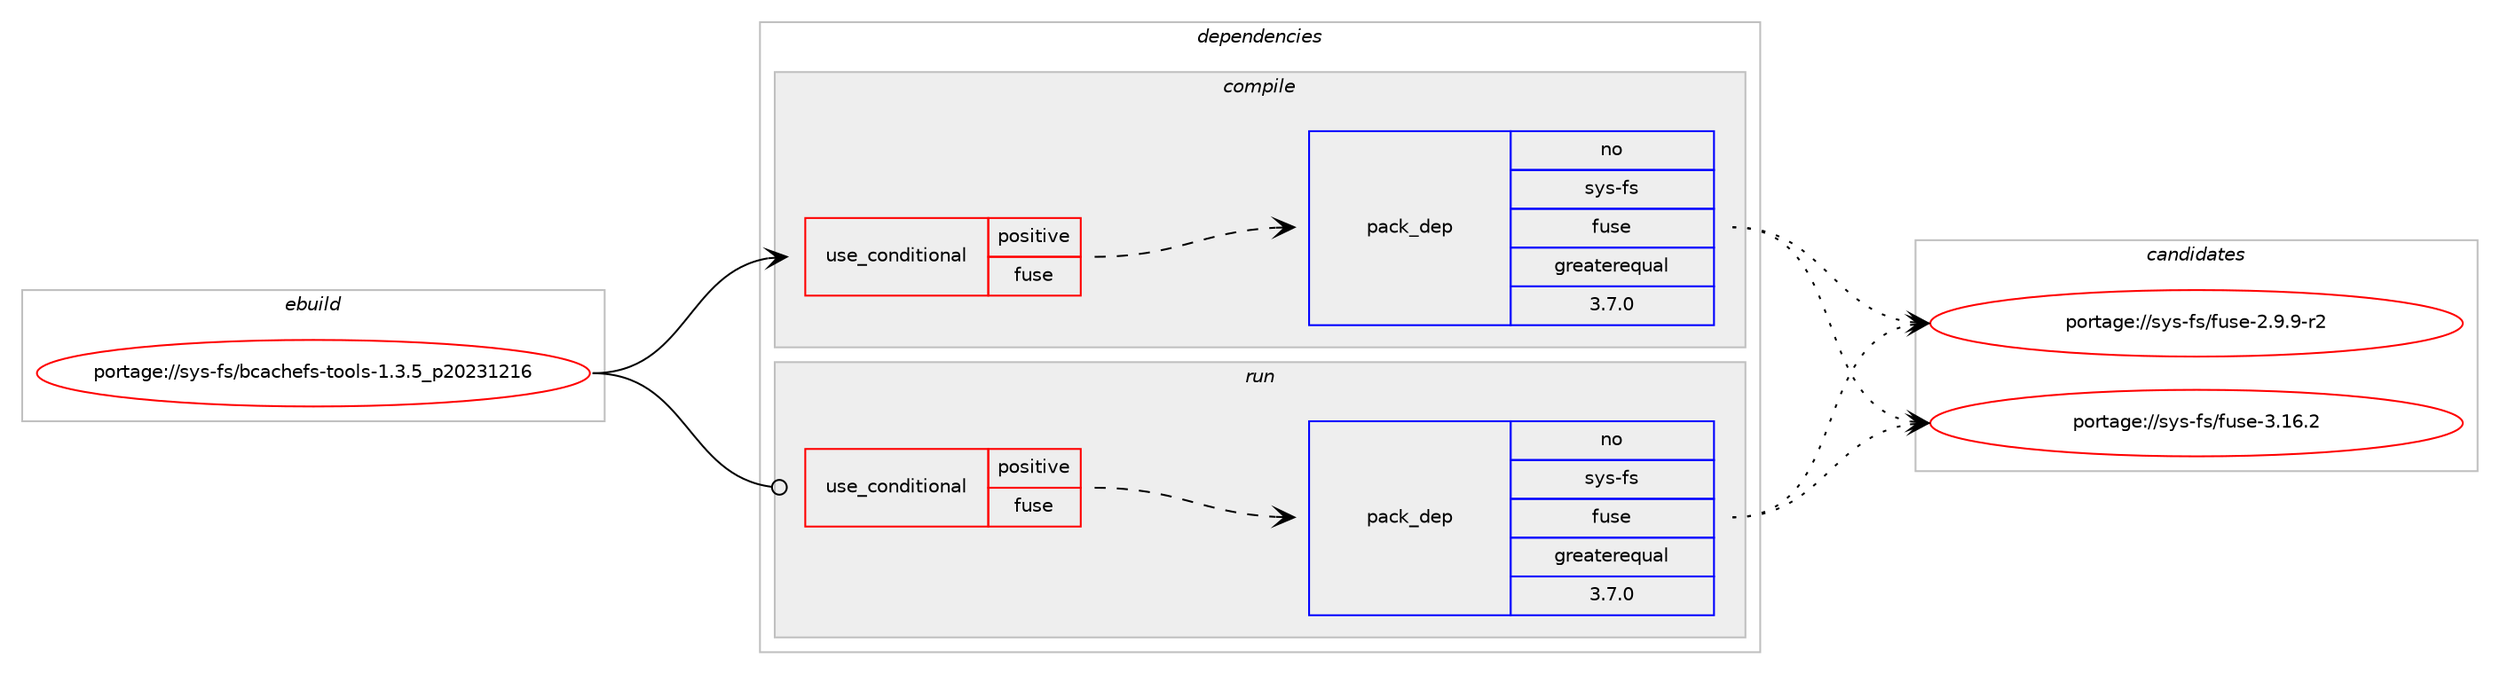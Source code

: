 digraph prolog {

# *************
# Graph options
# *************

newrank=true;
concentrate=true;
compound=true;
graph [rankdir=LR,fontname=Helvetica,fontsize=10,ranksep=1.5];#, ranksep=2.5, nodesep=0.2];
edge  [arrowhead=vee];
node  [fontname=Helvetica,fontsize=10];

# **********
# The ebuild
# **********

subgraph cluster_leftcol {
color=gray;
rank=same;
label=<<i>ebuild</i>>;
id [label="portage://sys-fs/bcachefs-tools-1.3.5_p20231216", color=red, width=4, href="../sys-fs/bcachefs-tools-1.3.5_p20231216.svg"];
}

# ****************
# The dependencies
# ****************

subgraph cluster_midcol {
color=gray;
label=<<i>dependencies</i>>;
subgraph cluster_compile {
fillcolor="#eeeeee";
style=filled;
label=<<i>compile</i>>;
subgraph cond14905 {
dependency22272 [label=<<TABLE BORDER="0" CELLBORDER="1" CELLSPACING="0" CELLPADDING="4"><TR><TD ROWSPAN="3" CELLPADDING="10">use_conditional</TD></TR><TR><TD>positive</TD></TR><TR><TD>fuse</TD></TR></TABLE>>, shape=none, color=red];
subgraph pack7171 {
dependency22273 [label=<<TABLE BORDER="0" CELLBORDER="1" CELLSPACING="0" CELLPADDING="4" WIDTH="220"><TR><TD ROWSPAN="6" CELLPADDING="30">pack_dep</TD></TR><TR><TD WIDTH="110">no</TD></TR><TR><TD>sys-fs</TD></TR><TR><TD>fuse</TD></TR><TR><TD>greaterequal</TD></TR><TR><TD>3.7.0</TD></TR></TABLE>>, shape=none, color=blue];
}
dependency22272:e -> dependency22273:w [weight=20,style="dashed",arrowhead="vee"];
}
id:e -> dependency22272:w [weight=20,style="solid",arrowhead="vee"];
# *** BEGIN UNKNOWN DEPENDENCY TYPE (TODO) ***
# id -> package_dependency(portage://sys-fs/bcachefs-tools-1.3.5_p20231216,install,no,app-arch,lz4,none,[,,],any_same_slot,[])
# *** END UNKNOWN DEPENDENCY TYPE (TODO) ***

# *** BEGIN UNKNOWN DEPENDENCY TYPE (TODO) ***
# id -> package_dependency(portage://sys-fs/bcachefs-tools-1.3.5_p20231216,install,no,dev-libs,libaio,none,[,,],[],[])
# *** END UNKNOWN DEPENDENCY TYPE (TODO) ***

# *** BEGIN UNKNOWN DEPENDENCY TYPE (TODO) ***
# id -> package_dependency(portage://sys-fs/bcachefs-tools-1.3.5_p20231216,install,no,dev-libs,libsodium,none,[,,],any_same_slot,[])
# *** END UNKNOWN DEPENDENCY TYPE (TODO) ***

# *** BEGIN UNKNOWN DEPENDENCY TYPE (TODO) ***
# id -> package_dependency(portage://sys-fs/bcachefs-tools-1.3.5_p20231216,install,no,dev-libs,userspace-rcu,none,[,,],any_same_slot,[])
# *** END UNKNOWN DEPENDENCY TYPE (TODO) ***

# *** BEGIN UNKNOWN DEPENDENCY TYPE (TODO) ***
# id -> package_dependency(portage://sys-fs/bcachefs-tools-1.3.5_p20231216,install,no,sys-apps,keyutils,none,[,,],[],[])
# *** END UNKNOWN DEPENDENCY TYPE (TODO) ***

# *** BEGIN UNKNOWN DEPENDENCY TYPE (TODO) ***
# id -> package_dependency(portage://sys-fs/bcachefs-tools-1.3.5_p20231216,install,no,sys-apps,util-linux,none,[,,],[],[])
# *** END UNKNOWN DEPENDENCY TYPE (TODO) ***

# *** BEGIN UNKNOWN DEPENDENCY TYPE (TODO) ***
# id -> package_dependency(portage://sys-fs/bcachefs-tools-1.3.5_p20231216,install,no,sys-libs,zlib,none,[,,],[],[])
# *** END UNKNOWN DEPENDENCY TYPE (TODO) ***

# *** BEGIN UNKNOWN DEPENDENCY TYPE (TODO) ***
# id -> package_dependency(portage://sys-fs/bcachefs-tools-1.3.5_p20231216,install,no,virtual,udev,none,[,,],[],[])
# *** END UNKNOWN DEPENDENCY TYPE (TODO) ***

# *** BEGIN UNKNOWN DEPENDENCY TYPE (TODO) ***
# id -> package_dependency(portage://sys-fs/bcachefs-tools-1.3.5_p20231216,install,strong,sys-devel,llvm,none,[,,],[slot(0)],[])
# *** END UNKNOWN DEPENDENCY TYPE (TODO) ***

}
subgraph cluster_compileandrun {
fillcolor="#eeeeee";
style=filled;
label=<<i>compile and run</i>>;
}
subgraph cluster_run {
fillcolor="#eeeeee";
style=filled;
label=<<i>run</i>>;
subgraph cond14906 {
dependency22274 [label=<<TABLE BORDER="0" CELLBORDER="1" CELLSPACING="0" CELLPADDING="4"><TR><TD ROWSPAN="3" CELLPADDING="10">use_conditional</TD></TR><TR><TD>positive</TD></TR><TR><TD>fuse</TD></TR></TABLE>>, shape=none, color=red];
subgraph pack7172 {
dependency22275 [label=<<TABLE BORDER="0" CELLBORDER="1" CELLSPACING="0" CELLPADDING="4" WIDTH="220"><TR><TD ROWSPAN="6" CELLPADDING="30">pack_dep</TD></TR><TR><TD WIDTH="110">no</TD></TR><TR><TD>sys-fs</TD></TR><TR><TD>fuse</TD></TR><TR><TD>greaterequal</TD></TR><TR><TD>3.7.0</TD></TR></TABLE>>, shape=none, color=blue];
}
dependency22274:e -> dependency22275:w [weight=20,style="dashed",arrowhead="vee"];
}
id:e -> dependency22274:w [weight=20,style="solid",arrowhead="odot"];
# *** BEGIN UNKNOWN DEPENDENCY TYPE (TODO) ***
# id -> package_dependency(portage://sys-fs/bcachefs-tools-1.3.5_p20231216,run,no,app-arch,lz4,none,[,,],any_same_slot,[])
# *** END UNKNOWN DEPENDENCY TYPE (TODO) ***

# *** BEGIN UNKNOWN DEPENDENCY TYPE (TODO) ***
# id -> package_dependency(portage://sys-fs/bcachefs-tools-1.3.5_p20231216,run,no,dev-libs,libaio,none,[,,],[],[])
# *** END UNKNOWN DEPENDENCY TYPE (TODO) ***

# *** BEGIN UNKNOWN DEPENDENCY TYPE (TODO) ***
# id -> package_dependency(portage://sys-fs/bcachefs-tools-1.3.5_p20231216,run,no,dev-libs,libsodium,none,[,,],any_same_slot,[])
# *** END UNKNOWN DEPENDENCY TYPE (TODO) ***

# *** BEGIN UNKNOWN DEPENDENCY TYPE (TODO) ***
# id -> package_dependency(portage://sys-fs/bcachefs-tools-1.3.5_p20231216,run,no,dev-libs,userspace-rcu,none,[,,],any_same_slot,[])
# *** END UNKNOWN DEPENDENCY TYPE (TODO) ***

# *** BEGIN UNKNOWN DEPENDENCY TYPE (TODO) ***
# id -> package_dependency(portage://sys-fs/bcachefs-tools-1.3.5_p20231216,run,no,sys-apps,keyutils,none,[,,],[],[])
# *** END UNKNOWN DEPENDENCY TYPE (TODO) ***

# *** BEGIN UNKNOWN DEPENDENCY TYPE (TODO) ***
# id -> package_dependency(portage://sys-fs/bcachefs-tools-1.3.5_p20231216,run,no,sys-apps,util-linux,none,[,,],[],[])
# *** END UNKNOWN DEPENDENCY TYPE (TODO) ***

# *** BEGIN UNKNOWN DEPENDENCY TYPE (TODO) ***
# id -> package_dependency(portage://sys-fs/bcachefs-tools-1.3.5_p20231216,run,no,sys-libs,zlib,none,[,,],[],[])
# *** END UNKNOWN DEPENDENCY TYPE (TODO) ***

# *** BEGIN UNKNOWN DEPENDENCY TYPE (TODO) ***
# id -> package_dependency(portage://sys-fs/bcachefs-tools-1.3.5_p20231216,run,no,virtual,udev,none,[,,],[],[])
# *** END UNKNOWN DEPENDENCY TYPE (TODO) ***

}
}

# **************
# The candidates
# **************

subgraph cluster_choices {
rank=same;
color=gray;
label=<<i>candidates</i>>;

subgraph choice7171 {
color=black;
nodesep=1;
choice11512111545102115471021171151014550465746574511450 [label="portage://sys-fs/fuse-2.9.9-r2", color=red, width=4,href="../sys-fs/fuse-2.9.9-r2.svg"];
choice115121115451021154710211711510145514649544650 [label="portage://sys-fs/fuse-3.16.2", color=red, width=4,href="../sys-fs/fuse-3.16.2.svg"];
dependency22273:e -> choice11512111545102115471021171151014550465746574511450:w [style=dotted,weight="100"];
dependency22273:e -> choice115121115451021154710211711510145514649544650:w [style=dotted,weight="100"];
}
subgraph choice7172 {
color=black;
nodesep=1;
choice11512111545102115471021171151014550465746574511450 [label="portage://sys-fs/fuse-2.9.9-r2", color=red, width=4,href="../sys-fs/fuse-2.9.9-r2.svg"];
choice115121115451021154710211711510145514649544650 [label="portage://sys-fs/fuse-3.16.2", color=red, width=4,href="../sys-fs/fuse-3.16.2.svg"];
dependency22275:e -> choice11512111545102115471021171151014550465746574511450:w [style=dotted,weight="100"];
dependency22275:e -> choice115121115451021154710211711510145514649544650:w [style=dotted,weight="100"];
}
}

}
